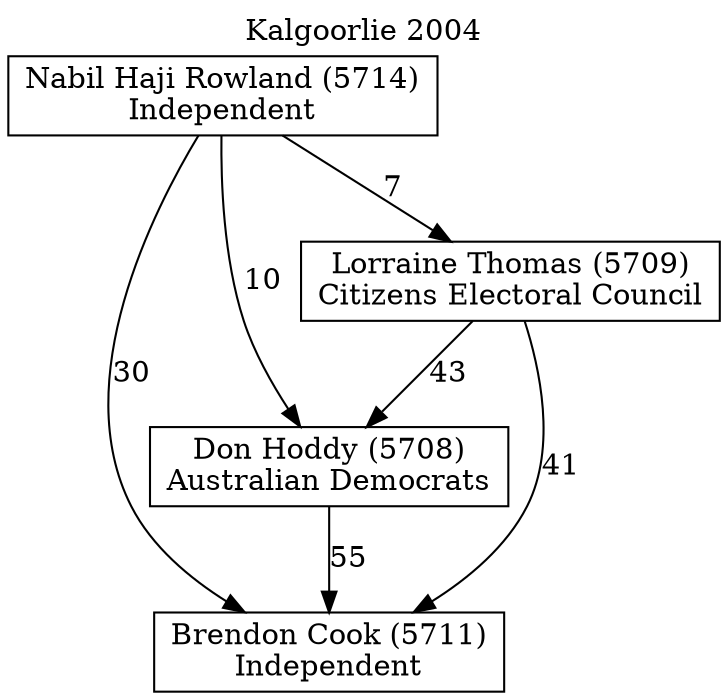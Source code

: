 // House preference flow
digraph "Brendon Cook (5711)_Kalgoorlie_2004" {
	graph [label="Kalgoorlie 2004" labelloc=t mclimit=10]
	node [shape=box]
	"Brendon Cook (5711)" [label="Brendon Cook (5711)
Independent"]
	"Don Hoddy (5708)" [label="Don Hoddy (5708)
Australian Democrats"]
	"Lorraine Thomas (5709)" [label="Lorraine Thomas (5709)
Citizens Electoral Council"]
	"Nabil Haji Rowland (5714)" [label="Nabil Haji Rowland (5714)
Independent"]
	"Don Hoddy (5708)" -> "Brendon Cook (5711)" [label=55]
	"Lorraine Thomas (5709)" -> "Don Hoddy (5708)" [label=43]
	"Nabil Haji Rowland (5714)" -> "Lorraine Thomas (5709)" [label=7]
	"Lorraine Thomas (5709)" -> "Brendon Cook (5711)" [label=41]
	"Nabil Haji Rowland (5714)" -> "Brendon Cook (5711)" [label=30]
	"Nabil Haji Rowland (5714)" -> "Don Hoddy (5708)" [label=10]
}
